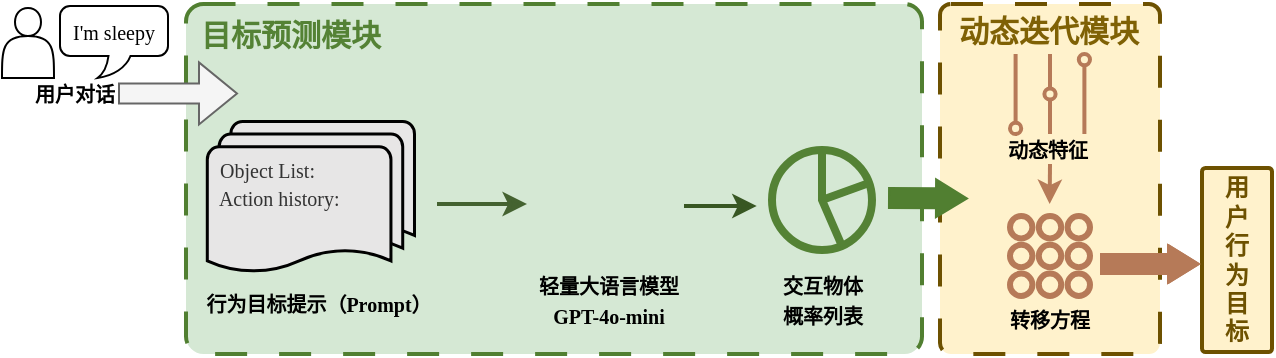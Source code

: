 <mxfile version="26.2.12">
  <diagram name="第 1 页" id="-kmWdyyDB_Sm5dJqCYHI">
    <mxGraphModel dx="2195" dy="1491" grid="1" gridSize="10" guides="1" tooltips="1" connect="1" arrows="1" fold="1" page="1" pageScale="1" pageWidth="827" pageHeight="1169" math="0" shadow="0">
      <root>
        <mxCell id="0" />
        <mxCell id="1" parent="0" />
        <mxCell id="dvGmOYl7uHzg3A0H9K7k-64" value="" style="rounded=1;arcSize=5;whiteSpace=wrap;html=1;fillColor=#fff2cc;strokeColor=light-dark(#6D5100,#000000);strokeWidth=2;dashed=1;dashPattern=8 8;movable=1;resizable=1;rotatable=1;deletable=1;editable=1;locked=0;connectable=1;" vertex="1" parent="1">
          <mxGeometry x="509" y="960" width="110" height="175" as="geometry" />
        </mxCell>
        <mxCell id="dvGmOYl7uHzg3A0H9K7k-65" value="" style="rounded=1;arcSize=5;whiteSpace=wrap;html=1;fillColor=#d5e8d4;strokeColor=light-dark(#517f31, #446e2c);strokeWidth=2;dashed=1;dashPattern=8 8;movable=1;resizable=1;rotatable=1;deletable=1;editable=1;locked=0;connectable=1;" vertex="1" parent="1">
          <mxGeometry x="132" y="960" width="368" height="175" as="geometry" />
        </mxCell>
        <mxCell id="dvGmOYl7uHzg3A0H9K7k-68" value="" style="group;strokeWidth=24;movable=1;resizable=1;rotatable=1;deletable=1;editable=1;locked=0;connectable=1;" vertex="1" connectable="0" parent="1">
          <mxGeometry x="146" y="1013.16" width="117.005" height="109.684" as="geometry" />
        </mxCell>
        <mxCell id="dvGmOYl7uHzg3A0H9K7k-69" value="&lt;span style=&quot;color: rgba(0, 0, 0, 0); font-family: monospace; font-size: 0px; text-align: start;&quot;&gt;%3CmxGraphModel%3E%3Croot%3E%3CmxCell%20id%3D%220%22%2F%3E%3CmxCell%20id%3D%221%22%20parent%3D%220%22%2F%3E%3CmxCell%20id%3D%222%22%20value%3D%22%26lt%3Bb%26gt%3BEnv.%20Prompt%26lt%3B%2Fb%26gt%3B%22%20style%3D%22text%3Bhtml%3D1%3Balign%3Dcenter%3BverticalAlign%3Dmiddle%3Bresizable%3D0%3Bpoints%3D%5B%5D%3Bautosize%3D1%3BstrokeColor%3Dnone%3BfillColor%3Dnone%3B%22%20vertex%3D%221%22%20parent%3D%221%22%3E%3CmxGeometry%20x%3D%22235%22%20y%3D%22265%22%20width%3D%2290%22%20height%3D%2230%22%20as%3D%22geometry%22%2F%3E%3C%2FmxCell%3E%3C%2Froot%3E%3C%2FmxGraphModel%3E&lt;/span&gt;" style="text;html=1;align=center;verticalAlign=middle;resizable=1;points=[];autosize=1;strokeColor=none;fillColor=none;fontStyle=4;movable=1;rotatable=1;deletable=1;editable=1;locked=0;connectable=1;" vertex="1" parent="dvGmOYl7uHzg3A0H9K7k-68">
          <mxGeometry x="32.435" y="70.991" width="20" height="30" as="geometry" />
        </mxCell>
        <mxCell id="dvGmOYl7uHzg3A0H9K7k-70" value="&lt;b&gt;&lt;font style=&quot;font-size: 10px;&quot; face=&quot;Times New Roman&quot;&gt;行为目标提示（Prompt）&lt;/font&gt;&lt;/b&gt;" style="text;html=1;align=center;verticalAlign=middle;resizable=1;points=[];autosize=1;strokeColor=none;fillColor=none;movable=1;rotatable=1;deletable=1;editable=1;locked=0;connectable=1;" vertex="1" parent="dvGmOYl7uHzg3A0H9K7k-68">
          <mxGeometry x="-13.995" y="83.684" width="131" height="26" as="geometry" />
        </mxCell>
        <mxCell id="dvGmOYl7uHzg3A0H9K7k-71" value="&lt;div style=&quot;color: rgb(51, 51, 51);&quot;&gt;&lt;span style=&quot;background-color: transparent; color: light-dark(rgb(51, 51, 51), rgb(193, 193, 193));&quot;&gt;&lt;font style=&quot;font-size: 10px;&quot; face=&quot;Times New Roman&quot;&gt;&amp;nbsp; Object List:&lt;/font&gt;&lt;/span&gt;&lt;/div&gt;&lt;div style=&quot;color: rgb(51, 51, 51);&quot;&gt;&lt;font style=&quot;font-size: 10px;&quot; face=&quot;Times New Roman&quot;&gt;&amp;nbsp; Action history:&lt;/font&gt;&lt;/div&gt;&lt;div style=&quot;color: rgb(51, 51, 51);&quot;&gt;&lt;font style=&quot;font-size: 10px;&quot; face=&quot;Times New Roman&quot;&gt;&amp;nbsp;&amp;nbsp;&lt;/font&gt;&lt;/div&gt;" style="strokeWidth=1.5;html=1;shape=mxgraph.flowchart.multi-document;whiteSpace=wrap;align=left;fillColor=light-dark(#e7e6e6, #ededed);movable=1;resizable=1;rotatable=1;deletable=1;editable=1;locked=0;connectable=1;" vertex="1" parent="dvGmOYl7uHzg3A0H9K7k-68">
          <mxGeometry x="-3.6" y="5.282" width="103.597" height="76.402" as="geometry" />
        </mxCell>
        <mxCell id="dvGmOYl7uHzg3A0H9K7k-81" value="&lt;font face=&quot;Times New Roman&quot;&gt;&lt;span style=&quot;font-size: 15px;&quot;&gt;目标预测模块&lt;/span&gt;&lt;/font&gt;" style="text;html=1;align=center;verticalAlign=middle;resizable=1;points=[];autosize=1;strokeColor=none;fillColor=none;fontColor=light-dark(#548235, #69c195);fontStyle=1;movable=1;rotatable=1;deletable=1;editable=1;locked=0;connectable=1;" vertex="1" parent="1">
          <mxGeometry x="130" y="960" width="108" height="30" as="geometry" />
        </mxCell>
        <mxCell id="dvGmOYl7uHzg3A0H9K7k-87" value="" style="group;movable=1;resizable=1;rotatable=1;deletable=1;editable=1;locked=0;connectable=1;" vertex="1" connectable="0" parent="1">
          <mxGeometry x="399.997" y="1033" width="100" height="93.0" as="geometry" />
        </mxCell>
        <mxCell id="dvGmOYl7uHzg3A0H9K7k-88" value="" style="html=1;verticalLabelPosition=bottom;align=center;labelBackgroundColor=#ffffff;verticalAlign=top;strokeWidth=4;strokeColor=light-dark(#548235, #32a0ff);shadow=0;dashed=0;shape=mxgraph.ios7.icons.pie_chart;fillColor=light-dark(#d5e8d4, #ededed);fontStyle=0;movable=1;resizable=1;rotatable=1;deletable=1;editable=1;locked=0;connectable=1;" vertex="1" parent="dvGmOYl7uHzg3A0H9K7k-87">
          <mxGeometry x="25.003" width="50" height="50" as="geometry" />
        </mxCell>
        <mxCell id="dvGmOYl7uHzg3A0H9K7k-89" value="&lt;b&gt;&lt;font style=&quot;font-size: 10px;&quot; face=&quot;Times New Roman&quot;&gt;交互物体&lt;/font&gt;&lt;/b&gt;&lt;div&gt;&lt;b&gt;&lt;font style=&quot;font-size: 10px;&quot; face=&quot;Times New Roman&quot;&gt;概率列表&lt;/font&gt;&lt;/b&gt;&lt;/div&gt;" style="text;html=1;align=center;verticalAlign=middle;resizable=1;points=[];autosize=1;strokeColor=none;fillColor=none;fontStyle=0;movable=1;rotatable=1;deletable=1;editable=1;locked=0;connectable=1;" vertex="1" parent="dvGmOYl7uHzg3A0H9K7k-87">
          <mxGeometry x="21" y="54.5" width="58" height="41" as="geometry" />
        </mxCell>
        <mxCell id="dvGmOYl7uHzg3A0H9K7k-90" value="" style="html=1;verticalLabelPosition=bottom;align=center;labelBackgroundColor=#ffffff;verticalAlign=top;strokeWidth=3;strokeColor=light-dark(#b67a58, #32a0ff);shadow=0;dashed=0;shape=mxgraph.ios7.icons.keypad;fillColor=none;aspect=fixed;movable=1;resizable=1;rotatable=1;deletable=1;editable=1;locked=0;connectable=1;" vertex="1" parent="1">
          <mxGeometry x="544" y="1066" width="40" height="40" as="geometry" />
        </mxCell>
        <mxCell id="dvGmOYl7uHzg3A0H9K7k-91" value="&lt;font style=&quot;color: light-dark(rgb(109, 81, 0), rgb(237, 237, 237));&quot;&gt;&lt;b style=&quot;&quot;&gt;用&lt;/b&gt;&lt;/font&gt;&lt;div&gt;&lt;font style=&quot;color: light-dark(rgb(109, 81, 0), rgb(237, 237, 237));&quot;&gt;&lt;b&gt;户&lt;/b&gt;&lt;/font&gt;&lt;/div&gt;&lt;div&gt;&lt;font style=&quot;color: light-dark(rgb(109, 81, 0), rgb(237, 237, 237));&quot;&gt;&lt;b&gt;行&lt;/b&gt;&lt;/font&gt;&lt;/div&gt;&lt;div&gt;&lt;font style=&quot;color: light-dark(rgb(109, 81, 0), rgb(237, 237, 237));&quot;&gt;&lt;b&gt;为&lt;/b&gt;&lt;/font&gt;&lt;/div&gt;&lt;div&gt;&lt;font style=&quot;color: light-dark(rgb(109, 81, 0), rgb(237, 237, 237));&quot;&gt;&lt;b&gt;目&lt;/b&gt;&lt;/font&gt;&lt;/div&gt;&lt;div&gt;&lt;font style=&quot;color: light-dark(rgb(109, 81, 0), rgb(237, 237, 237));&quot;&gt;&lt;b style=&quot;&quot;&gt;标&lt;/b&gt;&lt;/font&gt;&lt;/div&gt;" style="rounded=1;arcSize=5;whiteSpace=wrap;html=1;fillColor=#fff2cc;strokeColor=light-dark(#6D5100,#000000);strokeWidth=2;align=center;verticalAlign=middle;fontFamily=Helvetica;fontSize=12;fontColor=default;movable=1;resizable=1;rotatable=1;deletable=1;editable=1;locked=0;connectable=1;" vertex="1" parent="1">
          <mxGeometry x="640" y="1042" width="35" height="92" as="geometry" />
        </mxCell>
        <mxCell id="dvGmOYl7uHzg3A0H9K7k-92" value="&lt;b&gt;&lt;font style=&quot;font-size: 10px;&quot;&gt;转移方程&lt;/font&gt;&lt;/b&gt;" style="text;html=1;align=center;verticalAlign=middle;whiteSpace=wrap;rounded=0;movable=1;resizable=1;rotatable=1;deletable=1;editable=1;locked=0;connectable=1;" vertex="1" parent="1">
          <mxGeometry x="534" y="1103" width="60" height="30" as="geometry" />
        </mxCell>
        <mxCell id="dvGmOYl7uHzg3A0H9K7k-93" value="" style="shape=flexArrow;endArrow=classic;html=1;rounded=0;fillColor=light-dark(#517f31, #2566a8);strokeColor=light-dark(#517f31, #ededed);endWidth=8.046;endSize=4.834;movable=1;resizable=1;rotatable=1;deletable=1;editable=1;locked=0;connectable=1;" edge="1" parent="1">
          <mxGeometry width="50" height="50" relative="1" as="geometry">
            <mxPoint x="483" y="1057" as="sourcePoint" />
            <mxPoint x="523" y="1057.2" as="targetPoint" />
            <Array as="points">
              <mxPoint x="483" y="1057.2" />
            </Array>
          </mxGeometry>
        </mxCell>
        <mxCell id="dvGmOYl7uHzg3A0H9K7k-94" value="&lt;font face=&quot;Times New Roman&quot;&gt;&lt;span style=&quot;font-size: 15px;&quot;&gt;动态迭代模块&lt;/span&gt;&lt;/font&gt;" style="text;html=1;align=center;verticalAlign=middle;resizable=1;points=[];autosize=1;strokeColor=none;fillColor=none;fontColor=light-dark(#7f6105, #69c195);fontStyle=1;movable=1;rotatable=1;deletable=1;editable=1;locked=0;connectable=1;" vertex="1" parent="1">
          <mxGeometry x="508.13" y="958" width="110" height="30" as="geometry" />
        </mxCell>
        <mxCell id="dvGmOYl7uHzg3A0H9K7k-95" value="" style="html=1;verticalLabelPosition=bottom;align=center;labelBackgroundColor=#ffffff;verticalAlign=top;strokeWidth=2;strokeColor=light-dark(#b67a58, #32a0ff);shadow=0;dashed=0;shape=mxgraph.ios7.icons.volume;pointerEvents=1;fillColor=light-dark(#fff2cc, #ededed);aspect=fixed;movable=1;resizable=1;rotatable=1;deletable=1;editable=1;locked=0;connectable=1;" vertex="1" parent="1">
          <mxGeometry x="544" y="985" width="40" height="40" as="geometry" />
        </mxCell>
        <mxCell id="dvGmOYl7uHzg3A0H9K7k-96" value="" style="group;movable=1;resizable=1;rotatable=1;deletable=1;editable=1;locked=0;connectable=1;" vertex="1" connectable="0" parent="1">
          <mxGeometry x="300.1" y="1007.32" width="108.9" height="121.37" as="geometry" />
        </mxCell>
        <mxCell id="dvGmOYl7uHzg3A0H9K7k-97" value="" style="group;movable=1;resizable=1;rotatable=1;deletable=1;editable=1;locked=0;connectable=1;" vertex="1" connectable="0" parent="dvGmOYl7uHzg3A0H9K7k-96">
          <mxGeometry width="108.9" height="121.37" as="geometry" />
        </mxCell>
        <mxCell id="dvGmOYl7uHzg3A0H9K7k-98" value="" style="group;fontStyle=0;strokeWidth=2;movable=1;resizable=1;rotatable=1;deletable=1;editable=1;locked=0;connectable=1;" vertex="1" connectable="0" parent="dvGmOYl7uHzg3A0H9K7k-97">
          <mxGeometry width="108.9" height="121.37" as="geometry" />
        </mxCell>
        <mxCell id="dvGmOYl7uHzg3A0H9K7k-99" value="&lt;b&gt;&lt;font style=&quot;font-size: 10px;&quot; face=&quot;Times New Roman&quot;&gt;轻量大语言模型&lt;/font&gt;&lt;/b&gt;&lt;div&gt;&lt;b&gt;&lt;font style=&quot;font-size: 10px;&quot; face=&quot;Times New Roman&quot;&gt;GPT-4o-mini&lt;/font&gt;&lt;/b&gt;&lt;/div&gt;" style="text;html=1;align=center;verticalAlign=middle;resizable=1;points=[];autosize=1;strokeColor=none;fillColor=none;movable=1;rotatable=1;deletable=1;editable=1;locked=0;connectable=1;" vertex="1" parent="dvGmOYl7uHzg3A0H9K7k-98">
          <mxGeometry x="-0.63" y="80.37" width="88" height="41" as="geometry" />
        </mxCell>
        <mxCell id="dvGmOYl7uHzg3A0H9K7k-100" style="edgeStyle=orthogonalEdgeStyle;rounded=1;orthogonalLoop=1;jettySize=auto;html=1;fillColor=#1ba1e2;strokeColor=light-dark(#385723, #28ab6a);curved=0;strokeWidth=2;movable=1;resizable=1;rotatable=1;deletable=1;editable=1;locked=0;connectable=1;" edge="1" parent="dvGmOYl7uHzg3A0H9K7k-98">
          <mxGeometry relative="1" as="geometry">
            <mxPoint x="80.9" y="53.71" as="sourcePoint" />
            <mxPoint x="116.9" y="53.71" as="targetPoint" />
            <Array as="points">
              <mxPoint x="117.27" y="53.92" />
              <mxPoint x="117.27" y="53.92" />
            </Array>
          </mxGeometry>
        </mxCell>
        <mxCell id="dvGmOYl7uHzg3A0H9K7k-101" value="" style="shape=image;html=1;verticalAlign=top;verticalLabelPosition=bottom;labelBackgroundColor=#ffffff;imageAspect=0;aspect=fixed;image=https://cdn0.iconfinder.com/data/icons/phosphor-light-vol-1/256/brain-light-128.png;imageBackground=none;imageBorder=none;movable=1;resizable=1;rotatable=1;deletable=1;editable=1;locked=0;connectable=1;" vertex="1" parent="dvGmOYl7uHzg3A0H9K7k-96">
          <mxGeometry x="10" y="17.37" width="67.06" height="67.06" as="geometry" />
        </mxCell>
        <mxCell id="dvGmOYl7uHzg3A0H9K7k-102" style="edgeStyle=orthogonalEdgeStyle;rounded=1;orthogonalLoop=1;jettySize=auto;html=1;fillColor=#1ba1e2;strokeColor=light-dark(#446230, #28ab6a);curved=0;strokeWidth=2;movable=1;resizable=1;rotatable=1;deletable=1;editable=1;locked=0;connectable=1;" edge="1" parent="1">
          <mxGeometry relative="1" as="geometry">
            <mxPoint x="257.5" y="1060" as="sourcePoint" />
            <mxPoint x="302.5" y="1060" as="targetPoint" />
          </mxGeometry>
        </mxCell>
        <mxCell id="dvGmOYl7uHzg3A0H9K7k-103" value="&lt;b&gt;&lt;font style=&quot;font-size: 10px;&quot;&gt;动态特征&lt;/font&gt;&lt;/b&gt;" style="text;html=1;align=center;verticalAlign=middle;whiteSpace=wrap;rounded=0;movable=1;resizable=1;rotatable=1;deletable=1;editable=1;locked=0;connectable=1;" vertex="1" parent="1">
          <mxGeometry x="533.13" y="1018" width="60" height="30" as="geometry" />
        </mxCell>
        <mxCell id="dvGmOYl7uHzg3A0H9K7k-104" style="edgeStyle=orthogonalEdgeStyle;rounded=1;orthogonalLoop=1;jettySize=auto;html=1;fillColor=#1ba1e2;strokeColor=light-dark(#b67b58, #28ab6a);curved=0;horizontal=1;strokeWidth=2;movable=1;resizable=1;rotatable=1;deletable=1;editable=1;locked=0;connectable=1;" edge="1" parent="1">
          <mxGeometry relative="1" as="geometry">
            <mxPoint x="564" y="1040" as="sourcePoint" />
            <mxPoint x="563.83" y="1060" as="targetPoint" />
            <Array as="points" />
          </mxGeometry>
        </mxCell>
        <mxCell id="dvGmOYl7uHzg3A0H9K7k-105" value="" style="shape=flexArrow;endArrow=classic;html=1;rounded=0;fillColor=light-dark(#b67a58, #36210a);strokeColor=light-dark(#b67a58, #996500);endWidth=8.046;endSize=4.834;movable=1;resizable=1;rotatable=1;deletable=1;editable=1;locked=0;connectable=1;" edge="1" parent="1">
          <mxGeometry width="50" height="50" relative="1" as="geometry">
            <mxPoint x="589" y="1089.995" as="sourcePoint" />
            <mxPoint x="639" y="1089.995" as="targetPoint" />
            <Array as="points">
              <mxPoint x="599" y="1089.995" />
            </Array>
          </mxGeometry>
        </mxCell>
        <mxCell id="dvGmOYl7uHzg3A0H9K7k-115" value="" style="shape=actor;whiteSpace=wrap;html=1;strokeWidth=1;movable=1;resizable=1;rotatable=1;deletable=1;editable=1;locked=0;connectable=1;" vertex="1" parent="1">
          <mxGeometry x="40" y="962" width="26" height="35" as="geometry" />
        </mxCell>
        <mxCell id="dvGmOYl7uHzg3A0H9K7k-116" value="&lt;font style=&quot;font-size: 10px;&quot; face=&quot;Times New Roman&quot;&gt;I&#39;m sleepy&lt;/font&gt;" style="whiteSpace=wrap;html=1;shape=mxgraph.basic.roundRectCallout;dx=29.74;dy=11;size=5;boundedLbl=1;strokeWidth=1;movable=1;resizable=1;rotatable=1;deletable=1;editable=1;locked=0;connectable=1;" vertex="1" parent="1">
          <mxGeometry x="69" y="961" width="54" height="36" as="geometry" />
        </mxCell>
        <mxCell id="dvGmOYl7uHzg3A0H9K7k-117" value="&lt;font style=&quot;font-size: 10px;&quot;&gt;&lt;b&gt;用户对话&lt;/b&gt;&lt;/font&gt;" style="text;html=1;align=center;verticalAlign=middle;resizable=1;points=[];autosize=1;strokeColor=none;fillColor=none;movable=1;rotatable=1;deletable=1;editable=1;locked=0;connectable=1;" vertex="1" parent="1">
          <mxGeometry x="47" y="992" width="58" height="26" as="geometry" />
        </mxCell>
        <mxCell id="dvGmOYl7uHzg3A0H9K7k-124" value="" style="shape=flexArrow;endArrow=classic;html=1;rounded=0;fillColor=#f5f5f5;strokeColor=#666666;movable=1;resizable=1;rotatable=1;deletable=1;editable=1;locked=0;connectable=1;" edge="1" parent="1">
          <mxGeometry width="50" height="50" relative="1" as="geometry">
            <mxPoint x="98" y="1004.7" as="sourcePoint" />
            <mxPoint x="158" y="1004.7" as="targetPoint" />
          </mxGeometry>
        </mxCell>
      </root>
    </mxGraphModel>
  </diagram>
</mxfile>
